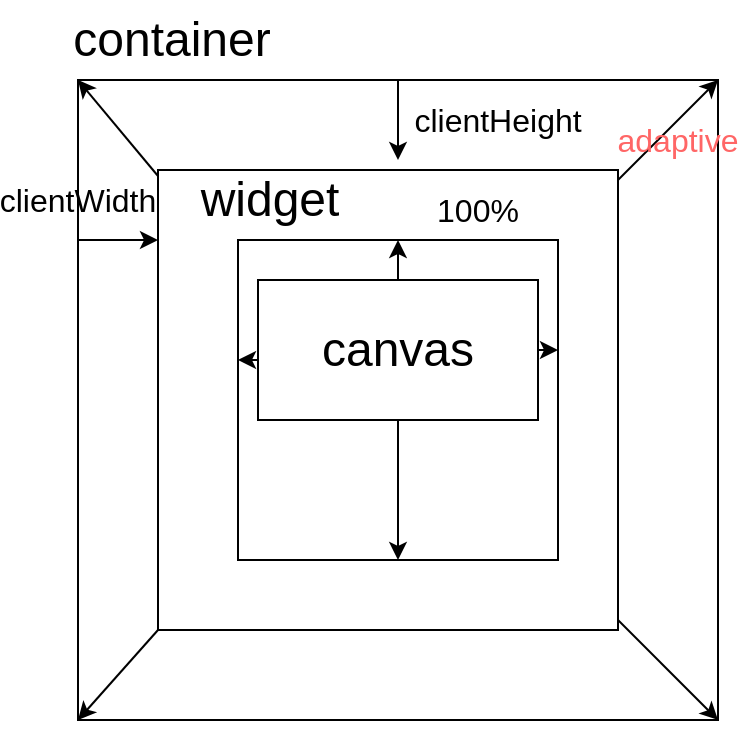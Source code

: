 <mxfile version="16.4.11" type="github"><diagram id="pDh7JRtXzcaJ5AzG0lU6" name="Page-1"><mxGraphModel dx="629" dy="408" grid="1" gridSize="10" guides="1" tooltips="1" connect="1" arrows="1" fold="1" page="1" pageScale="1" pageWidth="827" pageHeight="1169" math="0" shadow="0"><root><mxCell id="0"/><mxCell id="1" parent="0"/><mxCell id="dZP_A8OXrMmo-qiOf860-1" value="" style="whiteSpace=wrap;html=1;aspect=fixed;" vertex="1" parent="1"><mxGeometry x="200" y="145" width="230" height="230" as="geometry"/></mxCell><mxCell id="dZP_A8OXrMmo-qiOf860-2" value="container" style="text;html=1;strokeColor=none;fillColor=none;align=center;verticalAlign=middle;whiteSpace=wrap;rounded=0;fontSize=24;" vertex="1" parent="1"><mxGeometry x="164" y="60" width="86" height="40" as="geometry"/></mxCell><mxCell id="dZP_A8OXrMmo-qiOf860-3" value="" style="whiteSpace=wrap;html=1;aspect=fixed;fontSize=24;" vertex="1" parent="1"><mxGeometry x="240" y="180" width="160" height="160" as="geometry"/></mxCell><mxCell id="dZP_A8OXrMmo-qiOf860-4" value="widget" style="text;html=1;strokeColor=none;fillColor=none;align=center;verticalAlign=middle;whiteSpace=wrap;rounded=0;fontSize=24;" vertex="1" parent="1"><mxGeometry x="226" y="145" width="60" height="30" as="geometry"/></mxCell><mxCell id="dZP_A8OXrMmo-qiOf860-19" style="edgeStyle=orthogonalEdgeStyle;rounded=0;orthogonalLoop=1;jettySize=auto;html=1;exitX=0.5;exitY=0;exitDx=0;exitDy=0;entryX=0.5;entryY=0;entryDx=0;entryDy=0;fontSize=24;" edge="1" parent="1" source="dZP_A8OXrMmo-qiOf860-6" target="dZP_A8OXrMmo-qiOf860-3"><mxGeometry relative="1" as="geometry"/></mxCell><mxCell id="dZP_A8OXrMmo-qiOf860-6" value="canvas" style="rounded=0;whiteSpace=wrap;html=1;fontSize=24;" vertex="1" parent="1"><mxGeometry x="250" y="200" width="140" height="70" as="geometry"/></mxCell><mxCell id="dZP_A8OXrMmo-qiOf860-10" value="" style="endArrow=classic;html=1;rounded=0;fontSize=24;exitX=1;exitY=0.5;exitDx=0;exitDy=0;" edge="1" parent="1" source="dZP_A8OXrMmo-qiOf860-6"><mxGeometry width="50" height="50" relative="1" as="geometry"><mxPoint x="380" y="250" as="sourcePoint"/><mxPoint x="400" y="235" as="targetPoint"/></mxGeometry></mxCell><mxCell id="dZP_A8OXrMmo-qiOf860-11" value="" style="endArrow=classic;html=1;rounded=0;fontSize=24;entryX=0;entryY=0.375;entryDx=0;entryDy=0;entryPerimeter=0;" edge="1" parent="1" target="dZP_A8OXrMmo-qiOf860-3"><mxGeometry width="50" height="50" relative="1" as="geometry"><mxPoint x="250" y="240" as="sourcePoint"/><mxPoint x="430" y="200" as="targetPoint"/></mxGeometry></mxCell><mxCell id="dZP_A8OXrMmo-qiOf860-12" value="" style="endArrow=classic;html=1;rounded=0;fontSize=24;entryX=0.5;entryY=1;entryDx=0;entryDy=0;exitX=0.5;exitY=1;exitDx=0;exitDy=0;" edge="1" parent="1" source="dZP_A8OXrMmo-qiOf860-6" target="dZP_A8OXrMmo-qiOf860-3"><mxGeometry width="50" height="50" relative="1" as="geometry"><mxPoint x="380" y="250" as="sourcePoint"/><mxPoint x="430" y="200" as="targetPoint"/></mxGeometry></mxCell><mxCell id="dZP_A8OXrMmo-qiOf860-21" value="" style="whiteSpace=wrap;html=1;aspect=fixed;fontSize=24;fillColor=none;" vertex="1" parent="1"><mxGeometry x="160" y="100" width="320" height="320" as="geometry"/></mxCell><mxCell id="dZP_A8OXrMmo-qiOf860-23" value="" style="endArrow=classic;html=1;rounded=0;fontSize=24;exitX=0;exitY=0.25;exitDx=0;exitDy=0;entryX=0.125;entryY=0.25;entryDx=0;entryDy=0;entryPerimeter=0;" edge="1" parent="1" source="dZP_A8OXrMmo-qiOf860-21" target="dZP_A8OXrMmo-qiOf860-21"><mxGeometry width="50" height="50" relative="1" as="geometry"><mxPoint x="110" y="218" as="sourcePoint"/><mxPoint x="150" y="218" as="targetPoint"/></mxGeometry></mxCell><mxCell id="dZP_A8OXrMmo-qiOf860-25" value="" style="endArrow=classic;html=1;rounded=0;fontSize=24;exitX=0.5;exitY=0;exitDx=0;exitDy=0;" edge="1" parent="1" source="dZP_A8OXrMmo-qiOf860-21"><mxGeometry width="50" height="50" relative="1" as="geometry"><mxPoint x="170" y="190" as="sourcePoint"/><mxPoint x="320" y="140" as="targetPoint"/></mxGeometry></mxCell><mxCell id="dZP_A8OXrMmo-qiOf860-26" value="clientWidth" style="text;html=1;strokeColor=none;fillColor=none;align=center;verticalAlign=middle;whiteSpace=wrap;rounded=0;fontSize=16;" vertex="1" parent="1"><mxGeometry x="130" y="150" width="60" height="20" as="geometry"/></mxCell><mxCell id="dZP_A8OXrMmo-qiOf860-28" value="clientHeight" style="text;html=1;strokeColor=none;fillColor=none;align=center;verticalAlign=middle;whiteSpace=wrap;rounded=0;fontSize=16;" vertex="1" parent="1"><mxGeometry x="340" y="110" width="60" height="20" as="geometry"/></mxCell><mxCell id="dZP_A8OXrMmo-qiOf860-29" value="100%" style="text;html=1;strokeColor=none;fillColor=none;align=center;verticalAlign=middle;whiteSpace=wrap;rounded=0;fontSize=16;" vertex="1" parent="1"><mxGeometry x="330" y="150" width="60" height="30" as="geometry"/></mxCell><mxCell id="dZP_A8OXrMmo-qiOf860-30" value="" style="endArrow=classic;html=1;rounded=0;fontSize=16;entryX=1;entryY=0;entryDx=0;entryDy=0;" edge="1" parent="1" target="dZP_A8OXrMmo-qiOf860-21"><mxGeometry width="50" height="50" relative="1" as="geometry"><mxPoint x="430" y="150" as="sourcePoint"/><mxPoint x="430" y="240" as="targetPoint"/></mxGeometry></mxCell><mxCell id="dZP_A8OXrMmo-qiOf860-31" value="" style="endArrow=classic;html=1;rounded=0;fontSize=16;entryX=1;entryY=1;entryDx=0;entryDy=0;" edge="1" parent="1" target="dZP_A8OXrMmo-qiOf860-21"><mxGeometry width="50" height="50" relative="1" as="geometry"><mxPoint x="430" y="370" as="sourcePoint"/><mxPoint x="450" y="310" as="targetPoint"/></mxGeometry></mxCell><mxCell id="dZP_A8OXrMmo-qiOf860-32" value="" style="endArrow=classic;html=1;rounded=0;fontSize=16;entryX=0;entryY=1;entryDx=0;entryDy=0;" edge="1" parent="1" target="dZP_A8OXrMmo-qiOf860-21"><mxGeometry width="50" height="50" relative="1" as="geometry"><mxPoint x="200" y="375" as="sourcePoint"/><mxPoint x="250.0" y="425.0" as="targetPoint"/></mxGeometry></mxCell><mxCell id="dZP_A8OXrMmo-qiOf860-36" value="" style="endArrow=classic;html=1;rounded=0;fontSize=16;" edge="1" parent="1"><mxGeometry width="50" height="50" relative="1" as="geometry"><mxPoint x="160" y="101" as="sourcePoint"/><mxPoint x="160" y="101" as="targetPoint"/></mxGeometry></mxCell><mxCell id="dZP_A8OXrMmo-qiOf860-38" value="" style="endArrow=classic;html=1;rounded=0;fontSize=16;" edge="1" parent="1"><mxGeometry width="50" height="50" relative="1" as="geometry"><mxPoint x="200" y="148" as="sourcePoint"/><mxPoint x="160" y="100" as="targetPoint"/></mxGeometry></mxCell><mxCell id="dZP_A8OXrMmo-qiOf860-39" value="adaptive" style="text;html=1;strokeColor=none;fillColor=none;align=center;verticalAlign=middle;whiteSpace=wrap;rounded=0;fontSize=16;fontColor=#FF6666;" vertex="1" parent="1"><mxGeometry x="430" y="115" width="60" height="30" as="geometry"/></mxCell></root></mxGraphModel></diagram></mxfile>